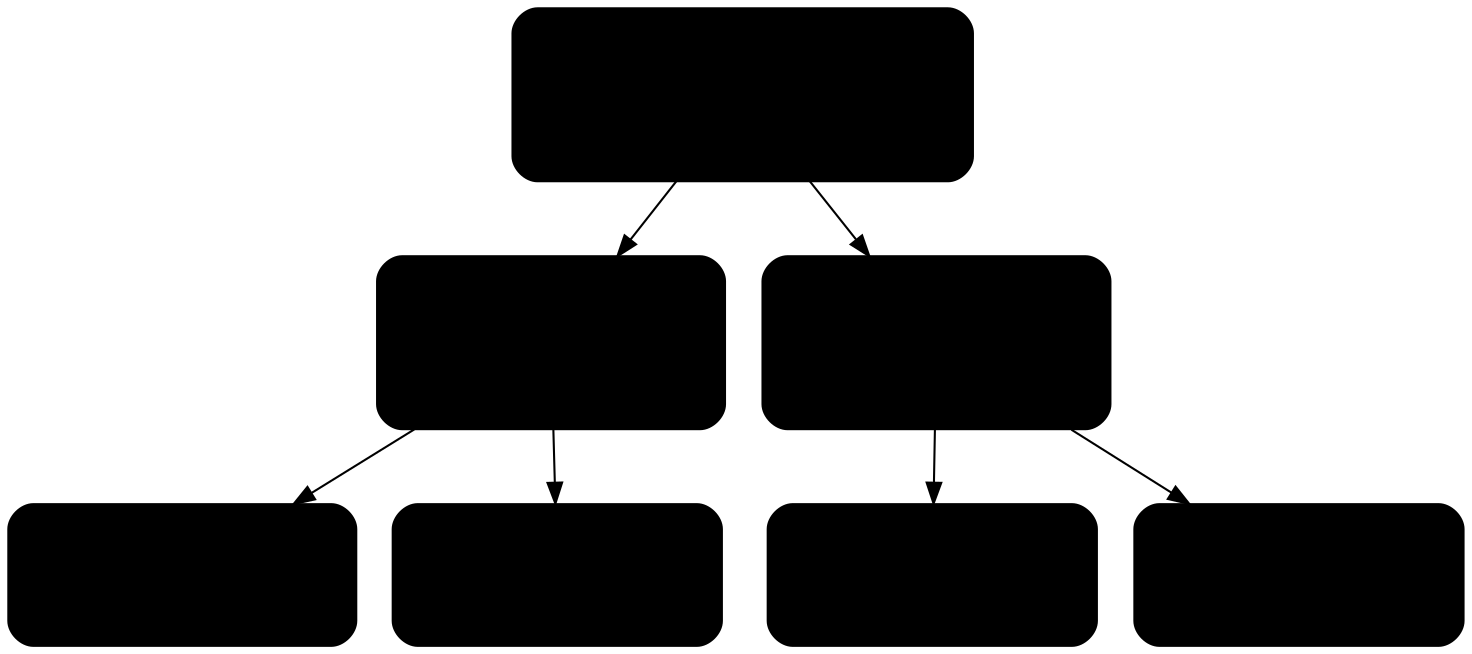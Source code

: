 digraph Tree {
node [shape=box, style="filled, rounded", color="black", fontname=helvetica] ;
edge [fontname=helvetica] ;

2 [label="f4 <= 4382\ngini = 0.74\nsamples = 500\nvalue = [100, 180, 110, 110]\nclass = 1"] ;

3 [label="f8 <= 8700\ngini = 0.5\nsamples = 470\nvalue = [1, 469, 0, 0]\nclass = 1"] ;
2 -> 3 ;

4 [label="gini = 0.0\nsamples = 460\nvalue = [460, 0, 0, 0]\nclass = 0"] ;
3 -> 4 ;

11 [label="gini = 0.0\nsamples = 10\nvalue = [0, 10, 0, 0]\nclass = 1"] ;
3 -> 11 ;

18 [label="f9 <= 200\ngini = 0.56\nsamples = 30\nvalue = [0, 0, 19, 11]\nclass = 2"] ;
2 -> 18 ;

19 [label="gini = 0.0\nsamples = 14\nvalue = [0, 0, 14, 0]\nclass = 2"] ;
18 -> 19 ;

26 [label="gini = 0.0\nsamples = 16\nvalue = [0, 0, 0, 16]\nclass = 3"] ;
18 -> 26 ;
}
